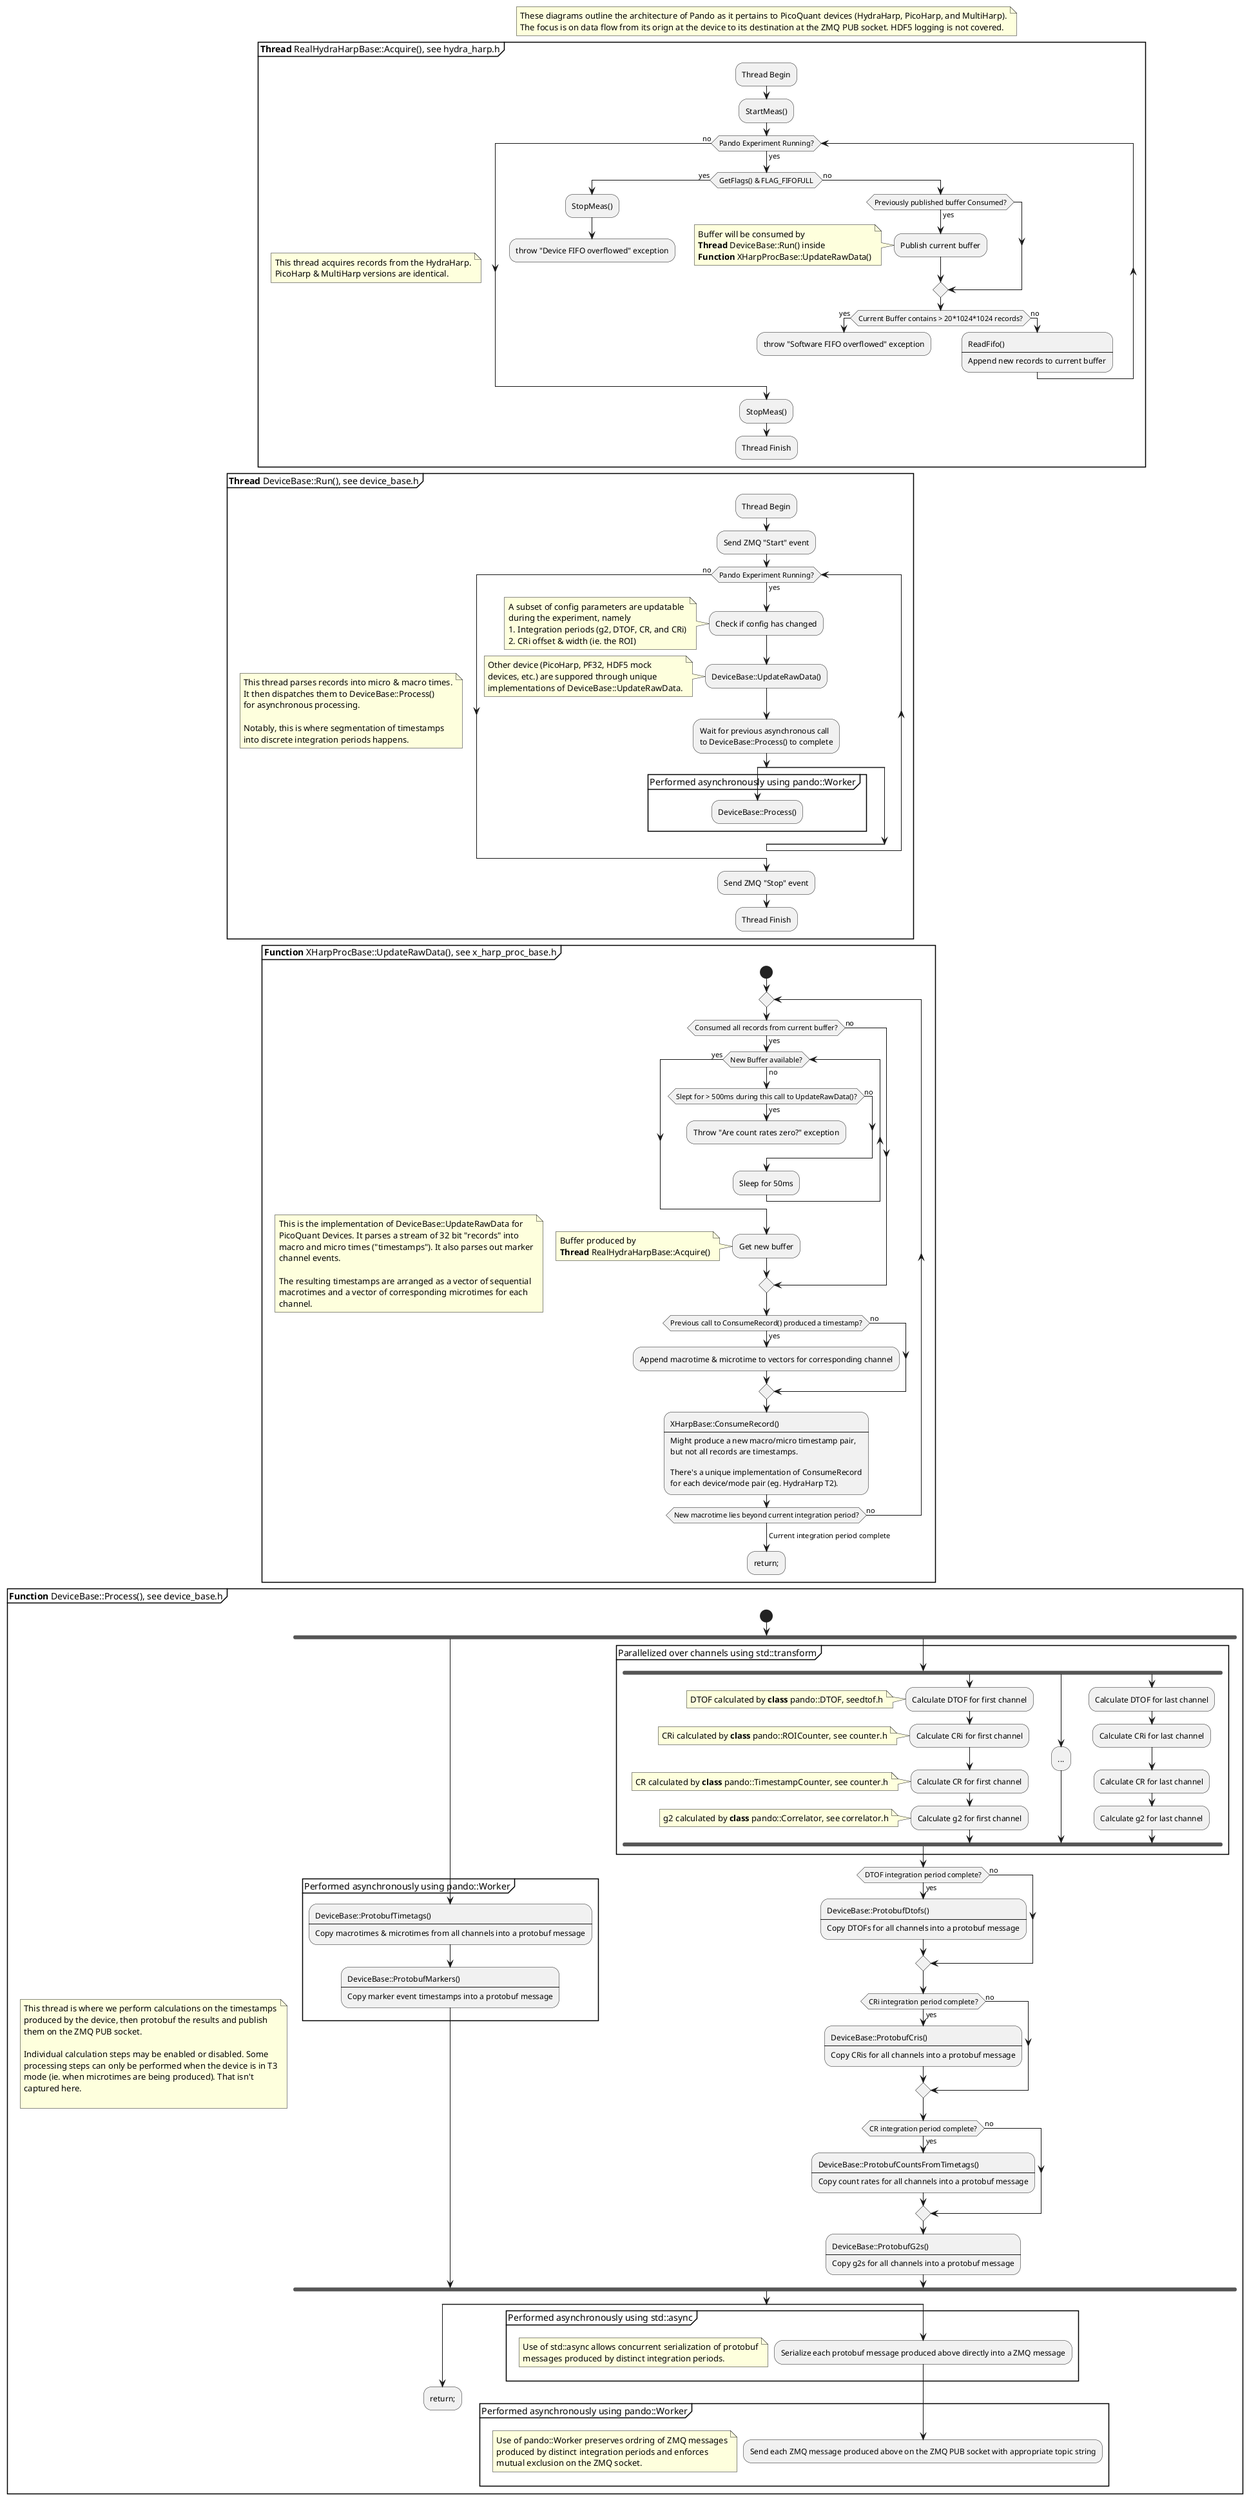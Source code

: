 @startuml

floating note
 These diagrams outline the architecture of Pando as it pertains to PicoQuant devices (HydraHarp, PicoHarp, and MultiHarp).
 The focus is on data flow from its orign at the device to its destination at the ZMQ PUB socket. HDF5 logging is not covered.
end note

partition "**Thread** RealHydraHarpBase::Acquire(), see hydra_harp.h" {
    note left
        This thread acquires records from the HydraHarp.
        PicoHarp & MultiHarp versions are identical.
    end note

    :Thread Begin;
    :StartMeas();
    while (Pando Experiment Running?) is (yes)
        if ( GetFlags() & FLAG_FIFOFULL ) then (yes)
            :StopMeas();
            :throw "Device FIFO overflowed" exception;
            detach
        else (no)

            if(Previously published buffer Consumed?) then (yes)
                :Publish current buffer;
                note
                    Buffer will be consumed by
                    **Thread** DeviceBase::Run() inside
                    **Function** XHarpProcBase::UpdateRawData()
                end note
            endif

            if(Current Buffer contains > 20*1024*1024 records?) then (yes)
                :throw "Software FIFO overflowed" exception;
                detach
            else (no)


                :ReadFifo()
                ----
                Append new records to current buffer;
            endif
        endif
    end while (no)
    :StopMeas();
    :Thread Finish;
    detach
}


partition "**Thread** DeviceBase::Run(), see device_base.h" {
    floating note
        This thread parses records into micro & macro times.
        It then dispatches them to DeviceBase::Process()
        for asynchronous processing.

        Notably, this is where segmentation of timestamps
        into discrete integration periods happens.
    end note

    :Thread Begin;
    :Send ZMQ "Start" event;
    while (Pando Experiment Running?) is (yes)
        :Check if config has changed;
        note
        A subset of config parameters are updatable
        during the experiment, namely
        1. Integration periods (g2, DTOF, CR, and CRi)
        2. CRi offset & width (ie. the ROI)
        end note

        :DeviceBase::UpdateRawData();
        note
        Other device (PicoHarp, PF32, HDF5 mock 
        devices, etc.) are suppored through unique
        implementations of DeviceBase::UpdateRawData.
        end note

        :Wait for previous asynchronous call
        to DeviceBase::Process() to complete;

        split
        partition "Performed asynchronously using pando::Worker"{
        :DeviceBase::Process();
        detach
        }
        split again
        end split

    end while (no)
    :Send ZMQ "Stop" event;
    :Thread Finish;
    detach
}

partition "**Function** XHarpProcBase::UpdateRawData(), see x_harp_proc_base.h"{
    floating note
        This is the implementation of DeviceBase::UpdateRawData for
        PicoQuant Devices. It parses a stream of 32 bit "records" into
        macro and micro times ("timestamps"). It also parses out marker
        channel events.

        The resulting timestamps are arranged as a vector of sequential
        macrotimes and a vector of corresponding microtimes for each
        channel.
    end note
    start
    repeat

    if(Consumed all records from current buffer?) then (yes)
    while(New Buffer available?) is (no)
        if(Slept for > 500ms during this call to UpdateRawData()?) then (yes)
            :Throw "Are count rates zero?" exception;
            detach
        else (no)
        endif; 
        :Sleep for 50ms;
    end while (yes)

    :Get new buffer;
    note
        Buffer produced by
        **Thread** RealHydraHarpBase::Acquire()
    end note

    else (no)
    endif;

    if(Previous call to ConsumeRecord() produced a timestamp?) then (yes)
      :Append macrotime & microtime to vectors for corresponding channel;
    else (no)
    endif;

    :XHarpBase::ConsumeRecord()
    ----
    Might produce a new macro/micro timestamp pair,
    but not all records are timestamps.

    There's a unique implementation of ConsumeRecord
    for each device/mode pair (eg. HydraHarp T2).;

    repeat while(New macrotime lies beyond current integration period?) is (no)
    ->Current integration period complete;
    :return;;
    detach
}

partition "**Function** DeviceBase::Process(), see device_base.h"{
    floating note
        This thread is where we perform calculations on the timestamps
        produced by the device, then protobuf the results and publish
        them on the ZMQ PUB socket.

        Individual calculation steps may be enabled or disabled. Some
        processing steps can only be performed when the device is in T3
        mode (ie. when microtimes are being produced). That isn't
        captured here.

    end note
    start
        fork
        partition "Performed asynchronously using pando::Worker"{
        :DeviceBase::ProtobufTimetags()
        ----
        Copy macrotimes & microtimes from all channels into a protobuf message;

        :DeviceBase::ProtobufMarkers()
        ----
        Copy marker event timestamps into a protobuf message;        

        }
        fork again
            partition "Parallelized over channels using std::transform"{
            fork
                :Calculate DTOF for first channel;
                note left: DTOF calculated by **class** pando::DTOF, seedtof.h
                :Calculate CRi for first channel;
                note left: CRi calculated by **class** pando::ROICounter, see counter.h
                :Calculate CR for first channel;
                note left: CR calculated by **class** pando::TimestampCounter, see counter.h
                :Calculate g2 for first channel;
                note left: g2 calculated by **class** pando::Correlator, see correlator.h
            fork again
             :...;
            fork again
                :Calculate DTOF for last channel;
                :Calculate CRi for last channel;
                :Calculate CR for last channel;
                :Calculate g2 for last channel;
            end fork
            }

            if (DTOF integration period complete?) then (yes)
            :DeviceBase::ProtobufDtofs()
            ----
            Copy DTOFs for all channels into a protobuf message;
            else (no)
            endif

            if (CRi integration period complete?) then (yes)
            :DeviceBase::ProtobufCris()
            ----
            Copy CRis for all channels into a protobuf message;
            else (no)
            endif

            if (CR integration period complete?) then (yes)
            :DeviceBase::ProtobufCountsFromTimetags()
            ----
            Copy count rates for all channels into a protobuf message;
            else (no)
            endif

            :DeviceBase::ProtobufG2s()
            ----
            Copy g2s for all channels into a protobuf message;

        end fork

        split
            :return;;
            detach
        split again

        partition "Performed asynchronously using std::async"{
            floating note
                Use of std::async allows concurrent serialization of protobuf
                messages produced by distinct integration periods.
            end note
            :Serialize each protobuf message produced above directly into a ZMQ message;
        }

        partition "Performed asynchronously using pando::Worker"{
            floating note
                Use of pando::Worker preserves ordring of ZMQ messages
                produced by distinct integration periods and enforces
                mutual exclusion on the ZMQ socket.
            end note

            :Send each ZMQ message produced above on the ZMQ PUB socket with appropriate topic string;
        }
        
        
        

        detach
        end split
}


@enduml

